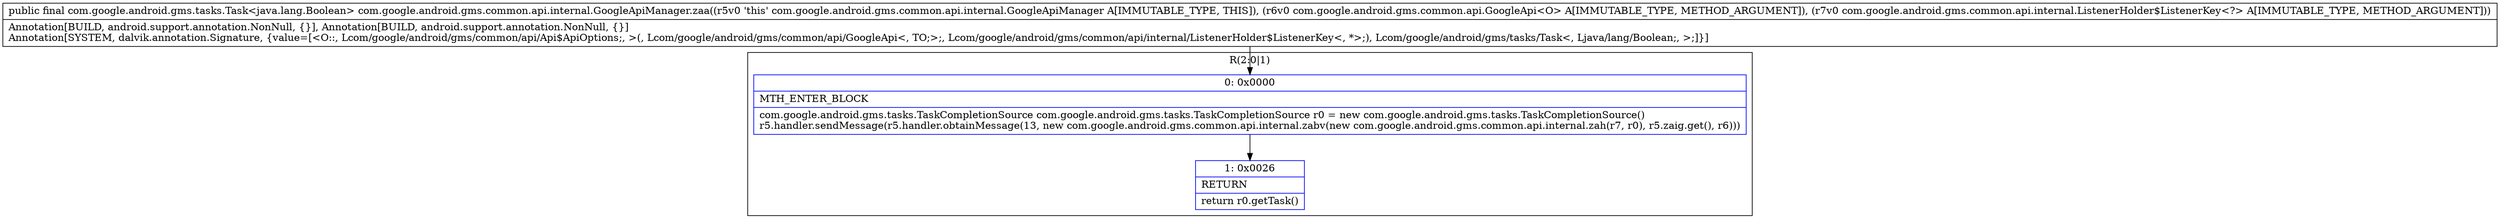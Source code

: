 digraph "CFG forcom.google.android.gms.common.api.internal.GoogleApiManager.zaa(Lcom\/google\/android\/gms\/common\/api\/GoogleApi;Lcom\/google\/android\/gms\/common\/api\/internal\/ListenerHolder$ListenerKey;)Lcom\/google\/android\/gms\/tasks\/Task;" {
subgraph cluster_Region_1685507194 {
label = "R(2:0|1)";
node [shape=record,color=blue];
Node_0 [shape=record,label="{0\:\ 0x0000|MTH_ENTER_BLOCK\l|com.google.android.gms.tasks.TaskCompletionSource com.google.android.gms.tasks.TaskCompletionSource r0 = new com.google.android.gms.tasks.TaskCompletionSource()\lr5.handler.sendMessage(r5.handler.obtainMessage(13, new com.google.android.gms.common.api.internal.zabv(new com.google.android.gms.common.api.internal.zah(r7, r0), r5.zaig.get(), r6)))\l}"];
Node_1 [shape=record,label="{1\:\ 0x0026|RETURN\l|return r0.getTask()\l}"];
}
MethodNode[shape=record,label="{public final com.google.android.gms.tasks.Task\<java.lang.Boolean\> com.google.android.gms.common.api.internal.GoogleApiManager.zaa((r5v0 'this' com.google.android.gms.common.api.internal.GoogleApiManager A[IMMUTABLE_TYPE, THIS]), (r6v0 com.google.android.gms.common.api.GoogleApi\<O\> A[IMMUTABLE_TYPE, METHOD_ARGUMENT]), (r7v0 com.google.android.gms.common.api.internal.ListenerHolder$ListenerKey\<?\> A[IMMUTABLE_TYPE, METHOD_ARGUMENT]))  | Annotation[BUILD, android.support.annotation.NonNull, \{\}], Annotation[BUILD, android.support.annotation.NonNull, \{\}]\lAnnotation[SYSTEM, dalvik.annotation.Signature, \{value=[\<O::, Lcom\/google\/android\/gms\/common\/api\/Api$ApiOptions;, \>(, Lcom\/google\/android\/gms\/common\/api\/GoogleApi\<, TO;\>;, Lcom\/google\/android\/gms\/common\/api\/internal\/ListenerHolder$ListenerKey\<, *\>;), Lcom\/google\/android\/gms\/tasks\/Task\<, Ljava\/lang\/Boolean;, \>;]\}]\l}"];
MethodNode -> Node_0;
Node_0 -> Node_1;
}

